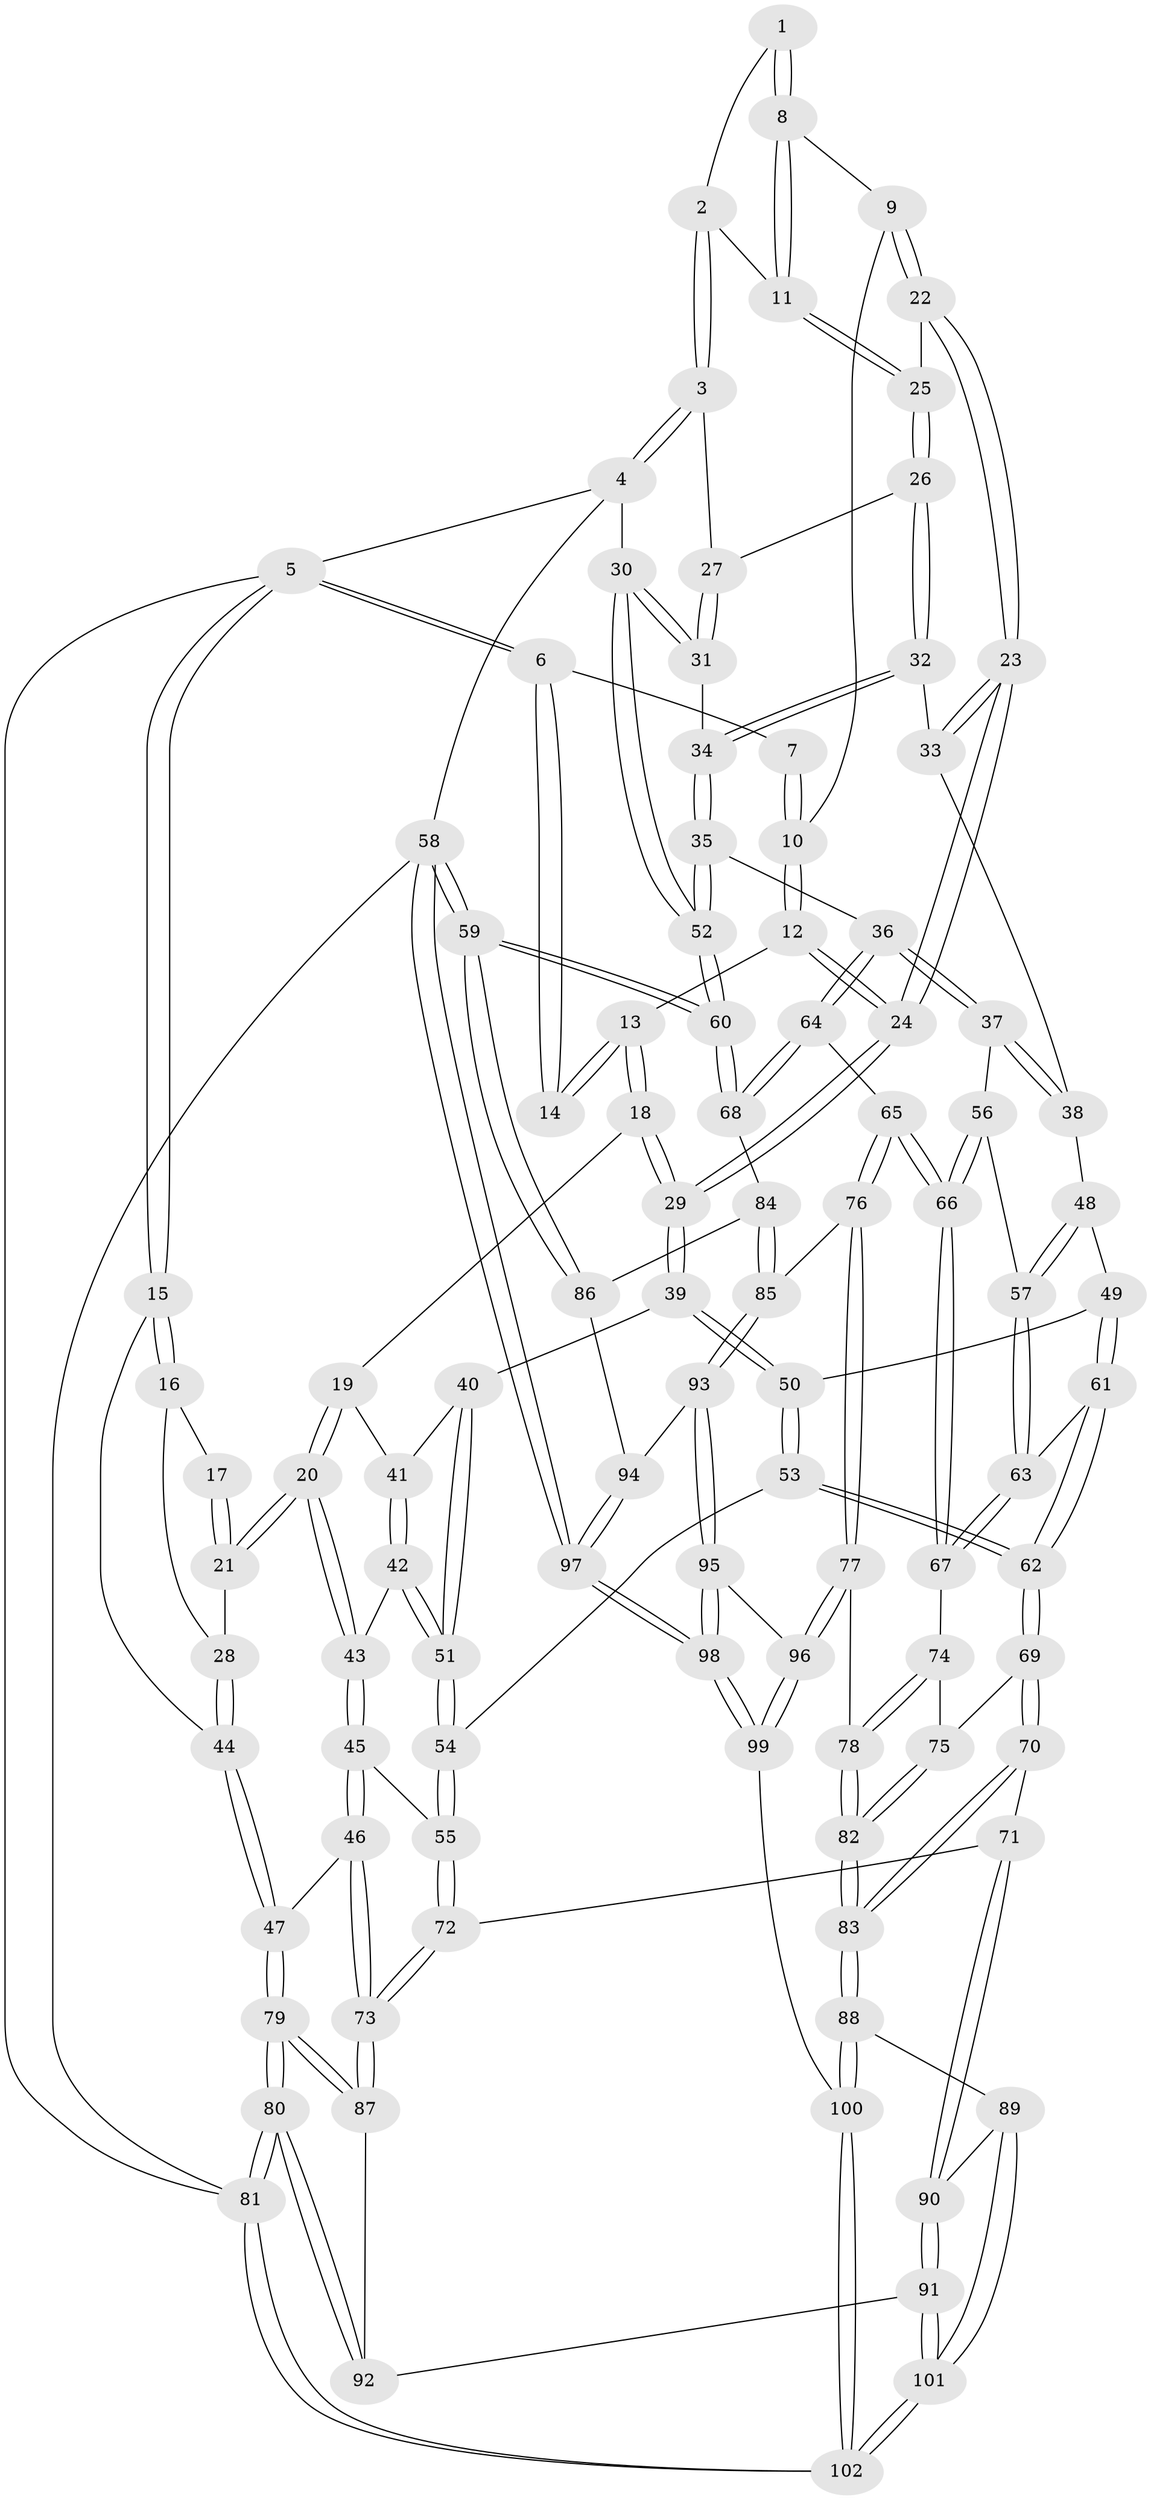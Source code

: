 // Generated by graph-tools (version 1.1) at 2025/11/02/21/25 10:11:13]
// undirected, 102 vertices, 252 edges
graph export_dot {
graph [start="1"]
  node [color=gray90,style=filled];
  1 [pos="+0.5591353054018032+0"];
  2 [pos="+0.6082778942116754+0"];
  3 [pos="+1+0"];
  4 [pos="+1+0"];
  5 [pos="+0+0"];
  6 [pos="+0.2018237647459174+0"];
  7 [pos="+0.3607475772909676+0"];
  8 [pos="+0.5351014770106451+0.06838669020356618"];
  9 [pos="+0.47132365052233305+0.12718029901096758"];
  10 [pos="+0.440508757075887+0.11551439728565137"];
  11 [pos="+0.6512674660587711+0.13567639539217552"];
  12 [pos="+0.31974459010495576+0.1312081109631666"];
  13 [pos="+0.2651279122117535+0.12485561865030015"];
  14 [pos="+0.19845030842693023+0"];
  15 [pos="+0+0.14018493669795623"];
  16 [pos="+0.00139933673410788+0.13893281324250634"];
  17 [pos="+0.08969596009644977+0.06266115247110815"];
  18 [pos="+0.2372240318557158+0.21033296706990076"];
  19 [pos="+0.18554994462684962+0.26000809423225146"];
  20 [pos="+0.14807562547757905+0.27295902027258856"];
  21 [pos="+0.13874565470125927+0.2714231491771937"];
  22 [pos="+0.48756119575347096+0.18773877435445235"];
  23 [pos="+0.48637763538639867+0.2909310372791628"];
  24 [pos="+0.47568129186758934+0.30170406207036277"];
  25 [pos="+0.6576997856490077+0.14256997785604913"];
  26 [pos="+0.6876043089857586+0.1625050960763622"];
  27 [pos="+0.7786323897990761+0.10576792607899024"];
  28 [pos="+0.12438670438163024+0.2709995269432386"];
  29 [pos="+0.4473076093366564+0.3432052682765152"];
  30 [pos="+1+0.09652107737691791"];
  31 [pos="+0.874869159215932+0.32329336641976575"];
  32 [pos="+0.6682044624998057+0.2569793380282582"];
  33 [pos="+0.6507300565958407+0.2732525998944293"];
  34 [pos="+0.8599722591424475+0.3407462342277909"];
  35 [pos="+0.8495126455254728+0.40605477053655453"];
  36 [pos="+0.8092550195913276+0.46222203483867524"];
  37 [pos="+0.7838569763369432+0.4638099967471947"];
  38 [pos="+0.6578336138685759+0.3435897288716669"];
  39 [pos="+0.44566551409442406+0.35299764692460106"];
  40 [pos="+0.3052353546102847+0.3852093307103792"];
  41 [pos="+0.2314245022375941+0.32235530287074277"];
  42 [pos="+0.22565458418223147+0.44852788953208006"];
  43 [pos="+0.1486225252446014+0.4077295991702192"];
  44 [pos="+0+0.4358738132759619"];
  45 [pos="+0.057564929240213704+0.5051500298743449"];
  46 [pos="+0+0.5314835503164255"];
  47 [pos="+0+0.5064967235396155"];
  48 [pos="+0.6087676530456819+0.4442584781124335"];
  49 [pos="+0.47238136812766907+0.4156140616041953"];
  50 [pos="+0.4525365103264072+0.37908879366010534"];
  51 [pos="+0.25267850510129425+0.47424296693377854"];
  52 [pos="+1+0.5534523809613856"];
  53 [pos="+0.2911600135608699+0.5173226412741854"];
  54 [pos="+0.25982402757835044+0.5141126480137209"];
  55 [pos="+0.21858645006317481+0.5597894914656703"];
  56 [pos="+0.7346032082182441+0.4841838179322598"];
  57 [pos="+0.6511789849453482+0.49823071055979073"];
  58 [pos="+1+1"];
  59 [pos="+1+1"];
  60 [pos="+1+0.632678411325724"];
  61 [pos="+0.4653812968144872+0.5372766042231025"];
  62 [pos="+0.4196234259065508+0.5878529148669396"];
  63 [pos="+0.6081518671739031+0.587659049615975"];
  64 [pos="+0.8660582254040223+0.6161675441432447"];
  65 [pos="+0.735971392459177+0.6704822029883067"];
  66 [pos="+0.7112912853835935+0.6544255098041636"];
  67 [pos="+0.6188184517546093+0.6221281857900112"];
  68 [pos="+0.9196166092321941+0.6453885900917143"];
  69 [pos="+0.41573782244449553+0.6180170758588499"];
  70 [pos="+0.3739241350784046+0.6675067417883821"];
  71 [pos="+0.290393514882983+0.7029135975384779"];
  72 [pos="+0.22008845039048605+0.69014895736257"];
  73 [pos="+0.15135506748898378+0.7398889888273261"];
  74 [pos="+0.6041308109513304+0.6436675110967719"];
  75 [pos="+0.5021125167472127+0.6834444917860524"];
  76 [pos="+0.7266117022301062+0.7547844847540889"];
  77 [pos="+0.6078119999955702+0.8364936369715601"];
  78 [pos="+0.6007660989038732+0.8341706524393292"];
  79 [pos="+0+0.7558085075007374"];
  80 [pos="+0+1"];
  81 [pos="+0+1"];
  82 [pos="+0.5062842083874094+0.8404869798378956"];
  83 [pos="+0.4842190873585748+0.8512985369143765"];
  84 [pos="+0.8926731713046393+0.717481223290349"];
  85 [pos="+0.7746957896451986+0.7874072568672739"];
  86 [pos="+0.8924359346706197+0.7922096493177095"];
  87 [pos="+0.15009861131708932+0.7440551201387977"];
  88 [pos="+0.479433497621848+0.8558332931256899"];
  89 [pos="+0.4158345126128686+0.8613281496317066"];
  90 [pos="+0.32812171793465245+0.7843724334703283"];
  91 [pos="+0.22306236802465434+0.9000466894885787"];
  92 [pos="+0.13523757390545518+0.8395310178592161"];
  93 [pos="+0.806460676817969+0.8462191350984993"];
  94 [pos="+0.8316298028364473+0.8576876202753447"];
  95 [pos="+0.6957921712322979+0.9135953182230493"];
  96 [pos="+0.6470714602906409+0.8904023683270464"];
  97 [pos="+1+1"];
  98 [pos="+1+1"];
  99 [pos="+0.5353228272947645+1"];
  100 [pos="+0.49641570367200055+1"];
  101 [pos="+0.2761199086767581+0.9578716154794179"];
  102 [pos="+0.2911327938169696+1"];
  1 -- 2;
  1 -- 8;
  1 -- 8;
  2 -- 3;
  2 -- 3;
  2 -- 11;
  3 -- 4;
  3 -- 4;
  3 -- 27;
  4 -- 5;
  4 -- 30;
  4 -- 58;
  5 -- 6;
  5 -- 6;
  5 -- 15;
  5 -- 15;
  5 -- 81;
  6 -- 7;
  6 -- 14;
  6 -- 14;
  7 -- 10;
  7 -- 10;
  8 -- 9;
  8 -- 11;
  8 -- 11;
  9 -- 10;
  9 -- 22;
  9 -- 22;
  10 -- 12;
  10 -- 12;
  11 -- 25;
  11 -- 25;
  12 -- 13;
  12 -- 24;
  12 -- 24;
  13 -- 14;
  13 -- 14;
  13 -- 18;
  13 -- 18;
  15 -- 16;
  15 -- 16;
  15 -- 44;
  16 -- 17;
  16 -- 28;
  17 -- 21;
  17 -- 21;
  18 -- 19;
  18 -- 29;
  18 -- 29;
  19 -- 20;
  19 -- 20;
  19 -- 41;
  20 -- 21;
  20 -- 21;
  20 -- 43;
  20 -- 43;
  21 -- 28;
  22 -- 23;
  22 -- 23;
  22 -- 25;
  23 -- 24;
  23 -- 24;
  23 -- 33;
  23 -- 33;
  24 -- 29;
  24 -- 29;
  25 -- 26;
  25 -- 26;
  26 -- 27;
  26 -- 32;
  26 -- 32;
  27 -- 31;
  27 -- 31;
  28 -- 44;
  28 -- 44;
  29 -- 39;
  29 -- 39;
  30 -- 31;
  30 -- 31;
  30 -- 52;
  30 -- 52;
  31 -- 34;
  32 -- 33;
  32 -- 34;
  32 -- 34;
  33 -- 38;
  34 -- 35;
  34 -- 35;
  35 -- 36;
  35 -- 52;
  35 -- 52;
  36 -- 37;
  36 -- 37;
  36 -- 64;
  36 -- 64;
  37 -- 38;
  37 -- 38;
  37 -- 56;
  38 -- 48;
  39 -- 40;
  39 -- 50;
  39 -- 50;
  40 -- 41;
  40 -- 51;
  40 -- 51;
  41 -- 42;
  41 -- 42;
  42 -- 43;
  42 -- 51;
  42 -- 51;
  43 -- 45;
  43 -- 45;
  44 -- 47;
  44 -- 47;
  45 -- 46;
  45 -- 46;
  45 -- 55;
  46 -- 47;
  46 -- 73;
  46 -- 73;
  47 -- 79;
  47 -- 79;
  48 -- 49;
  48 -- 57;
  48 -- 57;
  49 -- 50;
  49 -- 61;
  49 -- 61;
  50 -- 53;
  50 -- 53;
  51 -- 54;
  51 -- 54;
  52 -- 60;
  52 -- 60;
  53 -- 54;
  53 -- 62;
  53 -- 62;
  54 -- 55;
  54 -- 55;
  55 -- 72;
  55 -- 72;
  56 -- 57;
  56 -- 66;
  56 -- 66;
  57 -- 63;
  57 -- 63;
  58 -- 59;
  58 -- 59;
  58 -- 97;
  58 -- 97;
  58 -- 81;
  59 -- 60;
  59 -- 60;
  59 -- 86;
  59 -- 86;
  60 -- 68;
  60 -- 68;
  61 -- 62;
  61 -- 62;
  61 -- 63;
  62 -- 69;
  62 -- 69;
  63 -- 67;
  63 -- 67;
  64 -- 65;
  64 -- 68;
  64 -- 68;
  65 -- 66;
  65 -- 66;
  65 -- 76;
  65 -- 76;
  66 -- 67;
  66 -- 67;
  67 -- 74;
  68 -- 84;
  69 -- 70;
  69 -- 70;
  69 -- 75;
  70 -- 71;
  70 -- 83;
  70 -- 83;
  71 -- 72;
  71 -- 90;
  71 -- 90;
  72 -- 73;
  72 -- 73;
  73 -- 87;
  73 -- 87;
  74 -- 75;
  74 -- 78;
  74 -- 78;
  75 -- 82;
  75 -- 82;
  76 -- 77;
  76 -- 77;
  76 -- 85;
  77 -- 78;
  77 -- 96;
  77 -- 96;
  78 -- 82;
  78 -- 82;
  79 -- 80;
  79 -- 80;
  79 -- 87;
  79 -- 87;
  80 -- 81;
  80 -- 81;
  80 -- 92;
  80 -- 92;
  81 -- 102;
  81 -- 102;
  82 -- 83;
  82 -- 83;
  83 -- 88;
  83 -- 88;
  84 -- 85;
  84 -- 85;
  84 -- 86;
  85 -- 93;
  85 -- 93;
  86 -- 94;
  87 -- 92;
  88 -- 89;
  88 -- 100;
  88 -- 100;
  89 -- 90;
  89 -- 101;
  89 -- 101;
  90 -- 91;
  90 -- 91;
  91 -- 92;
  91 -- 101;
  91 -- 101;
  93 -- 94;
  93 -- 95;
  93 -- 95;
  94 -- 97;
  94 -- 97;
  95 -- 96;
  95 -- 98;
  95 -- 98;
  96 -- 99;
  96 -- 99;
  97 -- 98;
  97 -- 98;
  98 -- 99;
  98 -- 99;
  99 -- 100;
  100 -- 102;
  100 -- 102;
  101 -- 102;
  101 -- 102;
}
